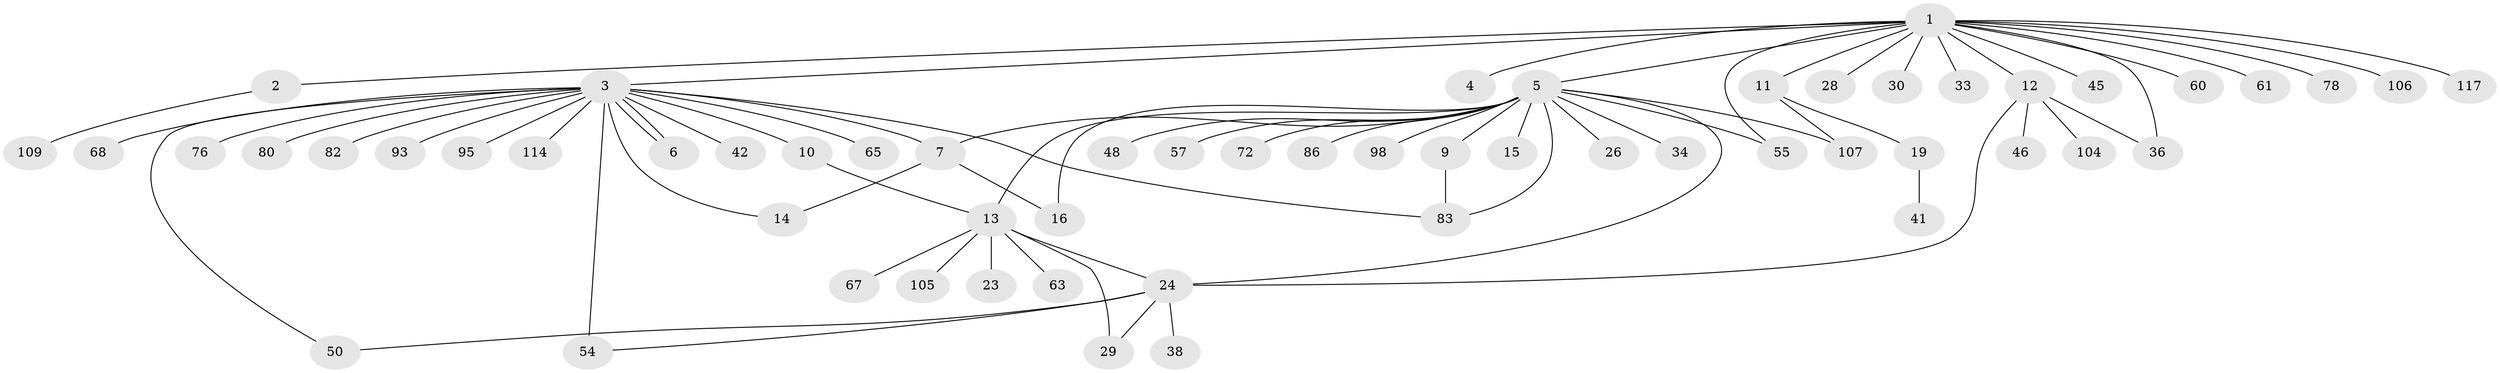 // original degree distribution, {18: 0.008547008547008548, 2: 0.21367521367521367, 15: 0.008547008547008548, 1: 0.5384615384615384, 19: 0.008547008547008548, 5: 0.042735042735042736, 3: 0.10256410256410256, 6: 0.017094017094017096, 8: 0.017094017094017096, 4: 0.042735042735042736}
// Generated by graph-tools (version 1.1) at 2025/14/03/09/25 04:14:24]
// undirected, 58 vertices, 72 edges
graph export_dot {
graph [start="1"]
  node [color=gray90,style=filled];
  1;
  2;
  3 [super="+17+8+35+31"];
  4;
  5;
  6;
  7 [super="+22+103"];
  9 [super="+27"];
  10 [super="+47"];
  11 [super="+20+18"];
  12 [super="+53"];
  13;
  14;
  15;
  16 [super="+21"];
  19 [super="+51"];
  23;
  24 [super="+62+25+32"];
  26;
  28;
  29 [super="+85"];
  30;
  33;
  34;
  36 [super="+89+91+75+40"];
  38;
  41;
  42 [super="+56+59"];
  45;
  46;
  48 [super="+94"];
  50;
  54 [super="+101"];
  55 [super="+64"];
  57;
  60;
  61;
  63;
  65;
  67;
  68;
  72;
  76;
  78;
  80 [super="+88"];
  82;
  83 [super="+113"];
  86;
  93;
  95;
  98;
  104;
  105;
  106;
  107 [super="+115"];
  109;
  114;
  117;
  1 -- 2;
  1 -- 3;
  1 -- 4;
  1 -- 5;
  1 -- 11 [weight=2];
  1 -- 12;
  1 -- 28;
  1 -- 30;
  1 -- 33;
  1 -- 45;
  1 -- 60;
  1 -- 61;
  1 -- 78;
  1 -- 106;
  1 -- 117;
  1 -- 36;
  1 -- 55;
  2 -- 109;
  3 -- 6;
  3 -- 6;
  3 -- 10;
  3 -- 42 [weight=2];
  3 -- 65;
  3 -- 68;
  3 -- 80;
  3 -- 93;
  3 -- 95;
  3 -- 82;
  3 -- 83;
  3 -- 114;
  3 -- 76;
  3 -- 7;
  3 -- 54 [weight=2];
  3 -- 50;
  3 -- 14;
  5 -- 7;
  5 -- 9;
  5 -- 13;
  5 -- 15;
  5 -- 16;
  5 -- 24 [weight=2];
  5 -- 26;
  5 -- 34;
  5 -- 48;
  5 -- 55 [weight=2];
  5 -- 57;
  5 -- 72;
  5 -- 83;
  5 -- 86;
  5 -- 98;
  5 -- 107;
  7 -- 14;
  7 -- 16;
  9 -- 83;
  10 -- 13;
  11 -- 107;
  11 -- 19;
  12 -- 36;
  12 -- 46;
  12 -- 104;
  12 -- 24;
  13 -- 23;
  13 -- 29;
  13 -- 63;
  13 -- 67;
  13 -- 105;
  13 -- 24;
  19 -- 41;
  24 -- 50;
  24 -- 38;
  24 -- 54;
  24 -- 29;
}

